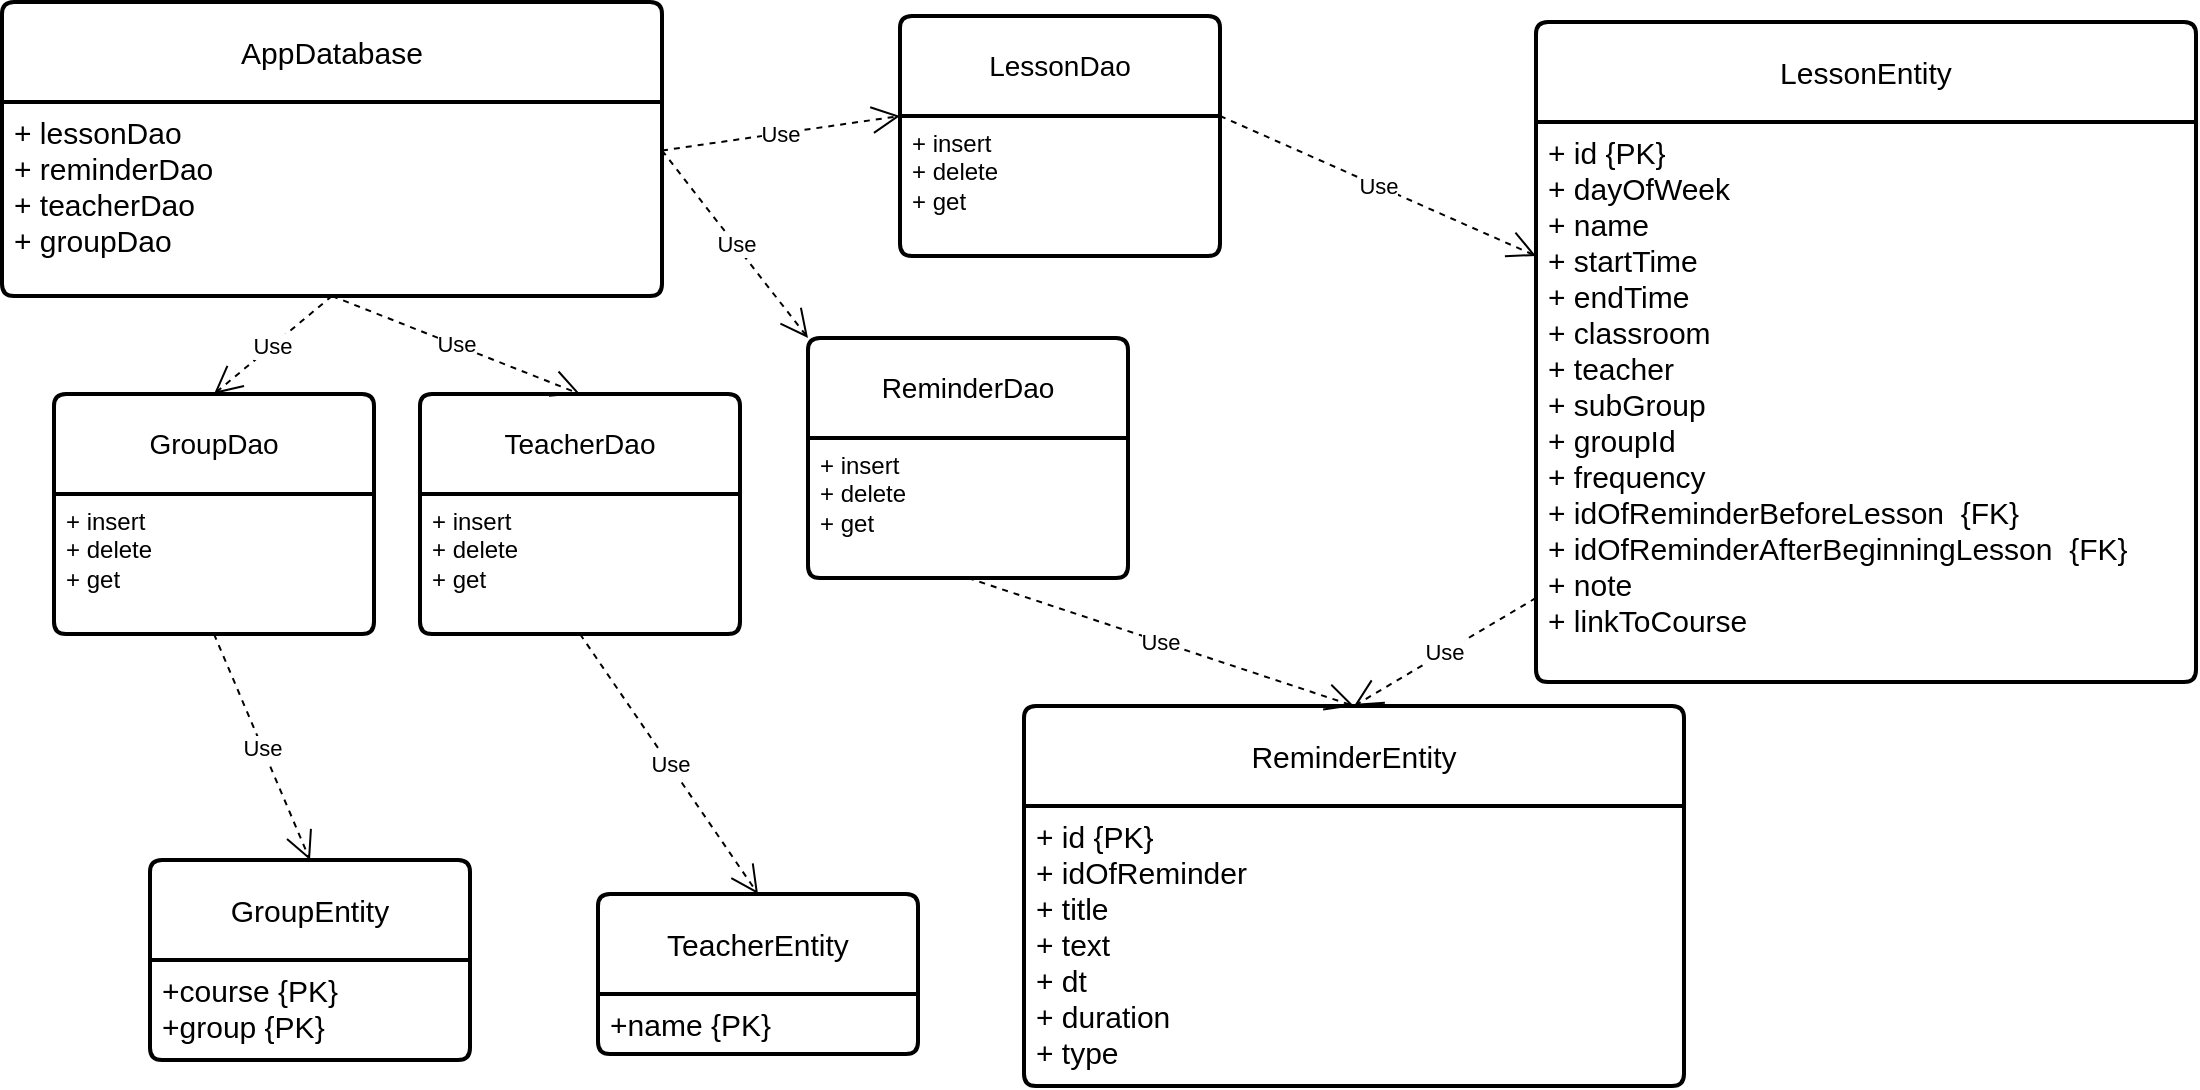 <mxfile version="26.1.1">
  <diagram name="бд" id="ctb7gI_ueX9C2qkwRM6h">
    <mxGraphModel dx="2062" dy="1909" grid="0" gridSize="10" guides="1" tooltips="1" connect="1" arrows="1" fold="1" page="1" pageScale="1" pageWidth="827" pageHeight="1169" math="0" shadow="0">
      <root>
        <mxCell id="0" />
        <mxCell id="1" parent="0" />
        <mxCell id="w9NcB5GAWRtdl-f4jeIq-3" value="GroupEntity" style="swimlane;childLayout=stackLayout;horizontal=1;startSize=50;horizontalStack=0;rounded=1;fontSize=15;fontStyle=0;strokeWidth=2;resizeParent=0;resizeLast=1;shadow=0;dashed=0;align=center;arcSize=4;whiteSpace=wrap;html=1;fontColor=default;" parent="1" vertex="1">
          <mxGeometry x="-333" y="155" width="160" height="100" as="geometry" />
        </mxCell>
        <mxCell id="w9NcB5GAWRtdl-f4jeIq-4" value="+course {PK}&lt;div&gt;+&lt;span style=&quot;background-color: transparent; color: light-dark(rgb(0, 0, 0), rgb(255, 255, 255));&quot;&gt;group {PK}&lt;/span&gt;&lt;/div&gt;" style="align=left;strokeColor=none;fillColor=none;spacingLeft=4;spacingRight=4;fontSize=15;verticalAlign=top;resizable=0;rotatable=0;part=1;html=1;whiteSpace=wrap;" parent="w9NcB5GAWRtdl-f4jeIq-3" vertex="1">
          <mxGeometry y="50" width="160" height="50" as="geometry" />
        </mxCell>
        <mxCell id="w9NcB5GAWRtdl-f4jeIq-7" value="TeacherEntity" style="swimlane;childLayout=stackLayout;horizontal=1;startSize=50;horizontalStack=0;rounded=1;fontSize=15;fontStyle=0;strokeWidth=2;resizeParent=0;resizeLast=1;shadow=0;dashed=0;align=center;arcSize=4;whiteSpace=wrap;html=1;fontColor=default;" parent="1" vertex="1">
          <mxGeometry x="-109" y="172" width="160" height="80" as="geometry" />
        </mxCell>
        <mxCell id="w9NcB5GAWRtdl-f4jeIq-8" value="+name {PK}" style="align=left;strokeColor=none;fillColor=none;spacingLeft=4;spacingRight=4;fontSize=15;verticalAlign=top;resizable=0;rotatable=0;part=1;html=1;whiteSpace=wrap;" parent="w9NcB5GAWRtdl-f4jeIq-7" vertex="1">
          <mxGeometry y="50" width="160" height="30" as="geometry" />
        </mxCell>
        <mxCell id="w9NcB5GAWRtdl-f4jeIq-9" value="LessonEntity" style="swimlane;childLayout=stackLayout;horizontal=1;startSize=50;horizontalStack=0;rounded=1;fontSize=15;fontStyle=0;strokeWidth=2;resizeParent=0;resizeLast=1;shadow=0;dashed=0;align=center;arcSize=4;whiteSpace=wrap;html=1;fontColor=default;" parent="1" vertex="1">
          <mxGeometry x="360" y="-264" width="330" height="330" as="geometry" />
        </mxCell>
        <mxCell id="w9NcB5GAWRtdl-f4jeIq-10" value="&lt;div&gt;+ id {PK}&lt;/div&gt;&lt;div&gt;+ dayOfWeek&amp;nbsp;&amp;nbsp;&lt;/div&gt;&lt;div&gt;+ name&amp;nbsp;&amp;nbsp;&lt;/div&gt;&lt;div&gt;+ startTime&amp;nbsp;&amp;nbsp;&lt;/div&gt;&lt;div&gt;+ endTime&amp;nbsp;&amp;nbsp;&lt;/div&gt;&lt;div&gt;+ classroom&amp;nbsp;&amp;nbsp;&lt;/div&gt;&lt;div&gt;+ teacher&amp;nbsp;&amp;nbsp;&lt;/div&gt;&lt;div&gt;+ subGroup&amp;nbsp;&amp;nbsp;&lt;/div&gt;&lt;div&gt;+ groupId&amp;nbsp;&amp;nbsp;&lt;/div&gt;&lt;div&gt;+ frequency&amp;nbsp;&amp;nbsp;&lt;/div&gt;&lt;div&gt;+ idOfReminderBeforeLesson&amp;nbsp; {FK}&lt;/div&gt;&lt;div&gt;+ idOfReminderAfterBeginningLesson&amp;nbsp; {FK}&lt;/div&gt;&lt;div&gt;+ note&amp;nbsp;&amp;nbsp;&lt;/div&gt;&lt;div&gt;+ linkToCourse&amp;nbsp;&amp;nbsp;&lt;/div&gt;" style="align=left;strokeColor=none;fillColor=none;spacingLeft=4;spacingRight=4;fontSize=15;verticalAlign=top;resizable=0;rotatable=0;part=1;html=1;whiteSpace=wrap;" parent="w9NcB5GAWRtdl-f4jeIq-9" vertex="1">
          <mxGeometry y="50" width="330" height="280" as="geometry" />
        </mxCell>
        <mxCell id="w9NcB5GAWRtdl-f4jeIq-18" value="ReminderEntity" style="swimlane;childLayout=stackLayout;horizontal=1;startSize=50;horizontalStack=0;rounded=1;fontSize=15;fontStyle=0;strokeWidth=2;resizeParent=0;resizeLast=1;shadow=0;dashed=0;align=center;arcSize=4;whiteSpace=wrap;html=1;fontColor=default;" parent="1" vertex="1">
          <mxGeometry x="104" y="78" width="330" height="190" as="geometry" />
        </mxCell>
        <mxCell id="w9NcB5GAWRtdl-f4jeIq-19" value="&lt;div&gt;+ id {PK}&lt;/div&gt;&lt;div&gt;+ idOfReminder&lt;/div&gt;&lt;div&gt;+ title&lt;/div&gt;&lt;div&gt;+ text&lt;/div&gt;&lt;div&gt;+ dt&lt;/div&gt;&lt;div&gt;+ duration&lt;/div&gt;&lt;div&gt;+ type&lt;/div&gt;" style="align=left;strokeColor=none;fillColor=none;spacingLeft=4;spacingRight=4;fontSize=15;verticalAlign=top;resizable=0;rotatable=0;part=1;html=1;whiteSpace=wrap;" parent="w9NcB5GAWRtdl-f4jeIq-18" vertex="1">
          <mxGeometry y="50" width="330" height="140" as="geometry" />
        </mxCell>
        <mxCell id="W8obGjLApyylemQ3yd8--2" value="AppDatabase" style="swimlane;childLayout=stackLayout;horizontal=1;startSize=50;horizontalStack=0;rounded=1;fontSize=15;fontStyle=0;strokeWidth=2;resizeParent=0;resizeLast=1;shadow=0;dashed=0;align=center;arcSize=4;whiteSpace=wrap;html=1;fontColor=default;" vertex="1" parent="1">
          <mxGeometry x="-407" y="-274" width="330" height="147" as="geometry" />
        </mxCell>
        <mxCell id="W8obGjLApyylemQ3yd8--3" value="&lt;div&gt;+ lessonDao&lt;/div&gt;&lt;div&gt;+ reminderDao&lt;/div&gt;&lt;div&gt;+ teacherDao&lt;/div&gt;&lt;div&gt;+ groupDao&lt;/div&gt;" style="align=left;strokeColor=none;fillColor=none;spacingLeft=4;spacingRight=4;fontSize=15;verticalAlign=top;resizable=0;rotatable=0;part=1;html=1;whiteSpace=wrap;" vertex="1" parent="W8obGjLApyylemQ3yd8--2">
          <mxGeometry y="50" width="330" height="97" as="geometry" />
        </mxCell>
        <mxCell id="W8obGjLApyylemQ3yd8--4" value="LessonDao" style="swimlane;childLayout=stackLayout;horizontal=1;startSize=50;horizontalStack=0;rounded=1;fontSize=14;fontStyle=0;strokeWidth=2;resizeParent=0;resizeLast=1;shadow=0;dashed=0;align=center;arcSize=4;whiteSpace=wrap;html=1;" vertex="1" parent="1">
          <mxGeometry x="42" y="-267" width="160" height="120" as="geometry" />
        </mxCell>
        <mxCell id="W8obGjLApyylemQ3yd8--5" value="+ insert&lt;div&gt;+ delete&lt;/div&gt;&lt;div&gt;+ get&lt;/div&gt;" style="align=left;strokeColor=none;fillColor=none;spacingLeft=4;spacingRight=4;fontSize=12;verticalAlign=top;resizable=0;rotatable=0;part=1;html=1;whiteSpace=wrap;" vertex="1" parent="W8obGjLApyylemQ3yd8--4">
          <mxGeometry y="50" width="160" height="70" as="geometry" />
        </mxCell>
        <mxCell id="W8obGjLApyylemQ3yd8--6" value="Use" style="endArrow=open;endSize=12;dashed=1;html=1;rounded=0;entryX=0.5;entryY=0;entryDx=0;entryDy=0;" edge="1" parent="1" source="w9NcB5GAWRtdl-f4jeIq-10" target="w9NcB5GAWRtdl-f4jeIq-18">
          <mxGeometry width="160" relative="1" as="geometry">
            <mxPoint x="291" y="130" as="sourcePoint" />
            <mxPoint x="451" y="130" as="targetPoint" />
          </mxGeometry>
        </mxCell>
        <mxCell id="W8obGjLApyylemQ3yd8--7" value="Use" style="endArrow=open;endSize=12;dashed=1;html=1;rounded=0;exitX=1;exitY=0;exitDx=0;exitDy=0;" edge="1" parent="1" source="W8obGjLApyylemQ3yd8--5" target="w9NcB5GAWRtdl-f4jeIq-10">
          <mxGeometry width="160" relative="1" as="geometry">
            <mxPoint x="177" y="-135" as="sourcePoint" />
            <mxPoint x="337" y="-135" as="targetPoint" />
          </mxGeometry>
        </mxCell>
        <mxCell id="W8obGjLApyylemQ3yd8--11" value="Use" style="endArrow=open;endSize=12;dashed=1;html=1;rounded=0;entryX=0;entryY=0;entryDx=0;entryDy=0;exitX=1;exitY=0.25;exitDx=0;exitDy=0;" edge="1" parent="1" source="W8obGjLApyylemQ3yd8--3" target="W8obGjLApyylemQ3yd8--5">
          <mxGeometry width="160" relative="1" as="geometry">
            <mxPoint x="-72" y="-224" as="sourcePoint" />
            <mxPoint x="70" y="-154" as="targetPoint" />
          </mxGeometry>
        </mxCell>
        <mxCell id="W8obGjLApyylemQ3yd8--12" value="ReminderDao" style="swimlane;childLayout=stackLayout;horizontal=1;startSize=50;horizontalStack=0;rounded=1;fontSize=14;fontStyle=0;strokeWidth=2;resizeParent=0;resizeLast=1;shadow=0;dashed=0;align=center;arcSize=4;whiteSpace=wrap;html=1;" vertex="1" parent="1">
          <mxGeometry x="-4" y="-106" width="160" height="120" as="geometry" />
        </mxCell>
        <mxCell id="W8obGjLApyylemQ3yd8--13" value="+ insert&lt;div&gt;+ delete&lt;/div&gt;&lt;div&gt;+ get&lt;/div&gt;" style="align=left;strokeColor=none;fillColor=none;spacingLeft=4;spacingRight=4;fontSize=12;verticalAlign=top;resizable=0;rotatable=0;part=1;html=1;whiteSpace=wrap;" vertex="1" parent="W8obGjLApyylemQ3yd8--12">
          <mxGeometry y="50" width="160" height="70" as="geometry" />
        </mxCell>
        <mxCell id="W8obGjLApyylemQ3yd8--14" value="Use" style="endArrow=open;endSize=12;dashed=1;html=1;rounded=0;entryX=0;entryY=0;entryDx=0;entryDy=0;exitX=1;exitY=0.25;exitDx=0;exitDy=0;" edge="1" parent="1" source="W8obGjLApyylemQ3yd8--3" target="W8obGjLApyylemQ3yd8--12">
          <mxGeometry width="160" relative="1" as="geometry">
            <mxPoint x="-67" y="-190" as="sourcePoint" />
            <mxPoint x="52" y="-207" as="targetPoint" />
          </mxGeometry>
        </mxCell>
        <mxCell id="W8obGjLApyylemQ3yd8--16" value="Use" style="endArrow=open;endSize=12;dashed=1;html=1;rounded=0;exitX=0.5;exitY=1;exitDx=0;exitDy=0;entryX=0.5;entryY=0;entryDx=0;entryDy=0;" edge="1" parent="1" source="W8obGjLApyylemQ3yd8--13" target="w9NcB5GAWRtdl-f4jeIq-18">
          <mxGeometry width="160" relative="1" as="geometry">
            <mxPoint x="370" y="34" as="sourcePoint" />
            <mxPoint x="270" y="21" as="targetPoint" />
          </mxGeometry>
        </mxCell>
        <mxCell id="W8obGjLApyylemQ3yd8--17" value="TeacherDao" style="swimlane;childLayout=stackLayout;horizontal=1;startSize=50;horizontalStack=0;rounded=1;fontSize=14;fontStyle=0;strokeWidth=2;resizeParent=0;resizeLast=1;shadow=0;dashed=0;align=center;arcSize=4;whiteSpace=wrap;html=1;" vertex="1" parent="1">
          <mxGeometry x="-198" y="-78" width="160" height="120" as="geometry" />
        </mxCell>
        <mxCell id="W8obGjLApyylemQ3yd8--18" value="+ insert&lt;div&gt;+ delete&lt;/div&gt;&lt;div&gt;+ get&lt;/div&gt;" style="align=left;strokeColor=none;fillColor=none;spacingLeft=4;spacingRight=4;fontSize=12;verticalAlign=top;resizable=0;rotatable=0;part=1;html=1;whiteSpace=wrap;" vertex="1" parent="W8obGjLApyylemQ3yd8--17">
          <mxGeometry y="50" width="160" height="70" as="geometry" />
        </mxCell>
        <mxCell id="W8obGjLApyylemQ3yd8--19" value="Use" style="endArrow=open;endSize=12;dashed=1;html=1;rounded=0;entryX=0.5;entryY=0;entryDx=0;entryDy=0;exitX=0.5;exitY=1;exitDx=0;exitDy=0;" edge="1" parent="1" source="W8obGjLApyylemQ3yd8--3" target="W8obGjLApyylemQ3yd8--17">
          <mxGeometry width="160" relative="1" as="geometry">
            <mxPoint x="-67" y="-190" as="sourcePoint" />
            <mxPoint x="6" y="-96" as="targetPoint" />
          </mxGeometry>
        </mxCell>
        <mxCell id="W8obGjLApyylemQ3yd8--20" value="Use" style="endArrow=open;endSize=12;dashed=1;html=1;rounded=0;entryX=0.5;entryY=0;entryDx=0;entryDy=0;exitX=0.5;exitY=1;exitDx=0;exitDy=0;" edge="1" parent="1" source="W8obGjLApyylemQ3yd8--18" target="w9NcB5GAWRtdl-f4jeIq-7">
          <mxGeometry width="160" relative="1" as="geometry">
            <mxPoint x="-57" y="-180" as="sourcePoint" />
            <mxPoint x="16" y="-86" as="targetPoint" />
          </mxGeometry>
        </mxCell>
        <mxCell id="W8obGjLApyylemQ3yd8--21" value="GroupDao" style="swimlane;childLayout=stackLayout;horizontal=1;startSize=50;horizontalStack=0;rounded=1;fontSize=14;fontStyle=0;strokeWidth=2;resizeParent=0;resizeLast=1;shadow=0;dashed=0;align=center;arcSize=4;whiteSpace=wrap;html=1;" vertex="1" parent="1">
          <mxGeometry x="-381" y="-78" width="160" height="120" as="geometry" />
        </mxCell>
        <mxCell id="W8obGjLApyylemQ3yd8--22" value="+ insert&lt;div&gt;+ delete&lt;/div&gt;&lt;div&gt;+ get&lt;/div&gt;" style="align=left;strokeColor=none;fillColor=none;spacingLeft=4;spacingRight=4;fontSize=12;verticalAlign=top;resizable=0;rotatable=0;part=1;html=1;whiteSpace=wrap;" vertex="1" parent="W8obGjLApyylemQ3yd8--21">
          <mxGeometry y="50" width="160" height="70" as="geometry" />
        </mxCell>
        <mxCell id="W8obGjLApyylemQ3yd8--23" value="Use" style="endArrow=open;endSize=12;dashed=1;html=1;rounded=0;entryX=0.5;entryY=0;entryDx=0;entryDy=0;exitX=0.5;exitY=1;exitDx=0;exitDy=0;" edge="1" parent="1" source="W8obGjLApyylemQ3yd8--22" target="w9NcB5GAWRtdl-f4jeIq-3">
          <mxGeometry width="160" relative="1" as="geometry">
            <mxPoint x="-312" y="38" as="sourcePoint" />
            <mxPoint x="-223" y="168" as="targetPoint" />
          </mxGeometry>
        </mxCell>
        <mxCell id="W8obGjLApyylemQ3yd8--24" value="Use" style="endArrow=open;endSize=12;dashed=1;html=1;rounded=0;entryX=0.5;entryY=0;entryDx=0;entryDy=0;exitX=0.5;exitY=1;exitDx=0;exitDy=0;" edge="1" parent="1" source="W8obGjLApyylemQ3yd8--3" target="W8obGjLApyylemQ3yd8--21">
          <mxGeometry width="160" relative="1" as="geometry">
            <mxPoint x="-232" y="-117" as="sourcePoint" />
            <mxPoint x="-108" y="-68" as="targetPoint" />
          </mxGeometry>
        </mxCell>
      </root>
    </mxGraphModel>
  </diagram>
</mxfile>
